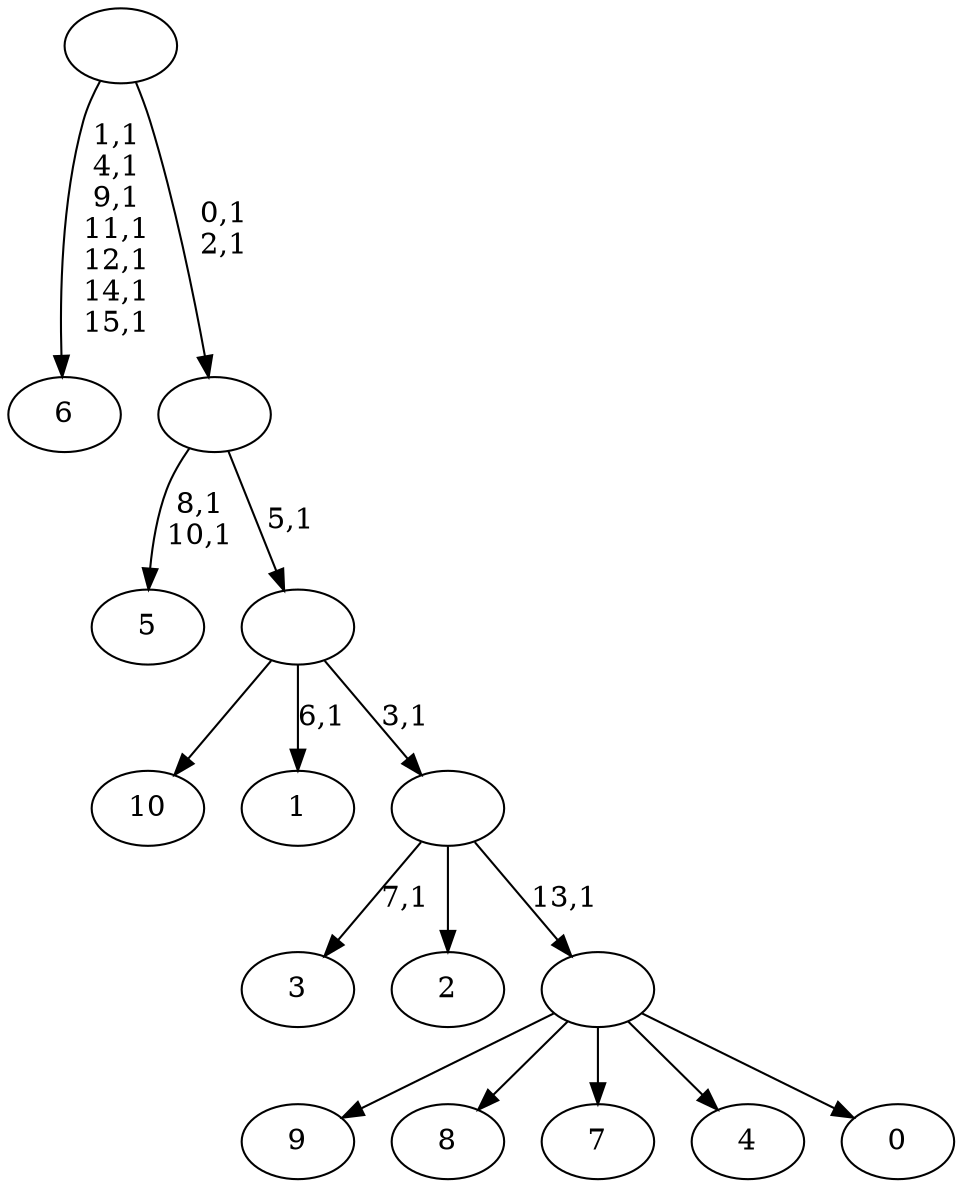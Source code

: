 digraph T {
	27 [label="10"]
	26 [label="9"]
	25 [label="8"]
	24 [label="7"]
	23 [label="6"]
	15 [label="5"]
	12 [label="4"]
	11 [label="3"]
	9 [label="2"]
	8 [label="1"]
	6 [label="0"]
	5 [label=""]
	4 [label=""]
	3 [label=""]
	2 [label=""]
	0 [label=""]
	5 -> 26 [label=""]
	5 -> 25 [label=""]
	5 -> 24 [label=""]
	5 -> 12 [label=""]
	5 -> 6 [label=""]
	4 -> 11 [label="7,1"]
	4 -> 9 [label=""]
	4 -> 5 [label="13,1"]
	3 -> 8 [label="6,1"]
	3 -> 27 [label=""]
	3 -> 4 [label="3,1"]
	2 -> 15 [label="8,1\n10,1"]
	2 -> 3 [label="5,1"]
	0 -> 2 [label="0,1\n2,1"]
	0 -> 23 [label="1,1\n4,1\n9,1\n11,1\n12,1\n14,1\n15,1"]
}
